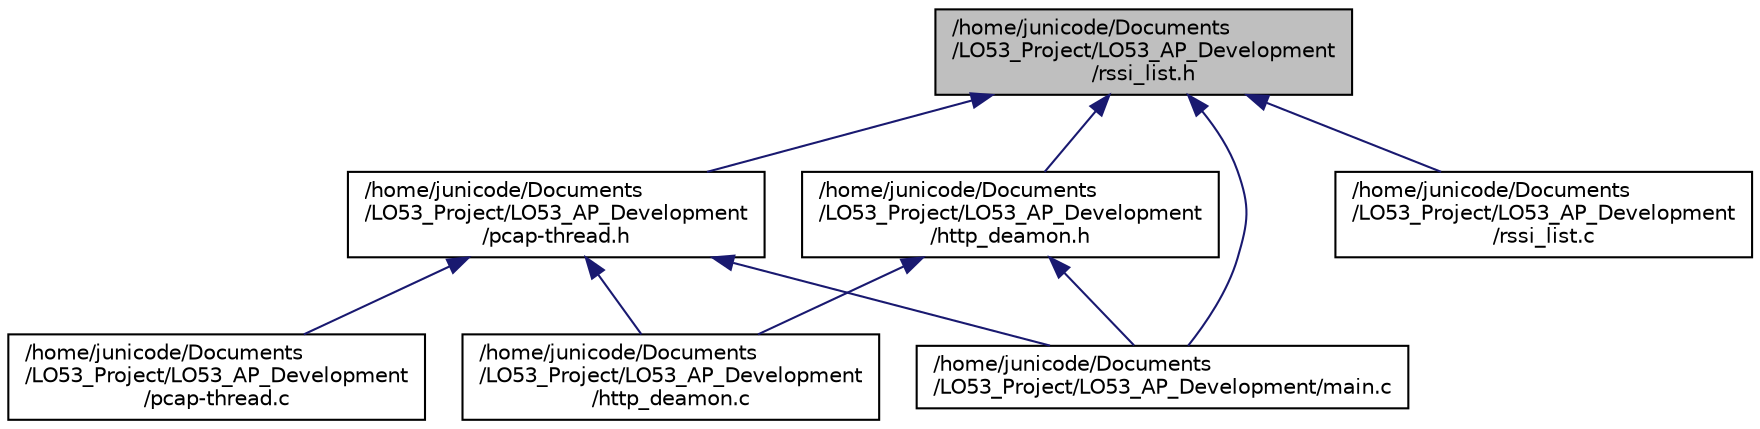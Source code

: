 digraph "/home/junicode/Documents/LO53_Project/LO53_AP_Development/rssi_list.h"
{
  edge [fontname="Helvetica",fontsize="10",labelfontname="Helvetica",labelfontsize="10"];
  node [fontname="Helvetica",fontsize="10",shape=record];
  Node1 [label="/home/junicode/Documents\l/LO53_Project/LO53_AP_Development\l/rssi_list.h",height=0.2,width=0.4,color="black", fillcolor="grey75", style="filled", fontcolor="black"];
  Node1 -> Node2 [dir="back",color="midnightblue",fontsize="10",style="solid"];
  Node2 [label="/home/junicode/Documents\l/LO53_Project/LO53_AP_Development\l/http_deamon.h",height=0.2,width=0.4,color="black", fillcolor="white", style="filled",URL="$http__deamon_8h.html",tooltip="This header file belongs to the http_demon.c file. "];
  Node2 -> Node3 [dir="back",color="midnightblue",fontsize="10",style="solid"];
  Node3 [label="/home/junicode/Documents\l/LO53_Project/LO53_AP_Development\l/http_deamon.c",height=0.2,width=0.4,color="black", fillcolor="white", style="filled",URL="$http__deamon_8c.html",tooltip="This file contains the function for the management of the requests sended by the map server..."];
  Node2 -> Node4 [dir="back",color="midnightblue",fontsize="10",style="solid"];
  Node4 [label="/home/junicode/Documents\l/LO53_Project/LO53_AP_Development/main.c",height=0.2,width=0.4,color="black", fillcolor="white", style="filled",URL="$main_8c.html",tooltip="This is the entry point of the program; it contains the \"main\" function. "];
  Node1 -> Node5 [dir="back",color="midnightblue",fontsize="10",style="solid"];
  Node5 [label="/home/junicode/Documents\l/LO53_Project/LO53_AP_Development\l/pcap-thread.h",height=0.2,width=0.4,color="black", fillcolor="white", style="filled",URL="$pcap-thread_8h.html",tooltip="This header file belongs to the pcap-thread.c file. "];
  Node5 -> Node3 [dir="back",color="midnightblue",fontsize="10",style="solid"];
  Node5 -> Node4 [dir="back",color="midnightblue",fontsize="10",style="solid"];
  Node5 -> Node6 [dir="back",color="midnightblue",fontsize="10",style="solid"];
  Node6 [label="/home/junicode/Documents\l/LO53_Project/LO53_AP_Development\l/pcap-thread.c",height=0.2,width=0.4,color="black", fillcolor="white", style="filled",URL="$pcap-thread_8c.html",tooltip="This file contains the body of the threads functions which were executed in the main file..."];
  Node1 -> Node4 [dir="back",color="midnightblue",fontsize="10",style="solid"];
  Node1 -> Node7 [dir="back",color="midnightblue",fontsize="10",style="solid"];
  Node7 [label="/home/junicode/Documents\l/LO53_Project/LO53_AP_Development\l/rssi_list.c",height=0.2,width=0.4,color="black", fillcolor="white", style="filled",URL="$rssi__list_8c.html",tooltip="This file contain the diffeerent functions necessay for the management of the linked-lists used by th..."];
}
